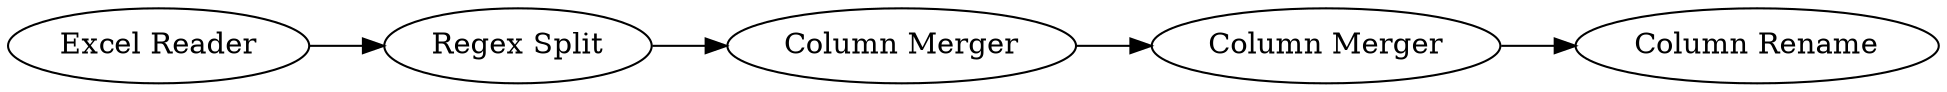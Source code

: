 digraph {
	64 -> 65
	59 -> 2
	2 -> 63
	63 -> 64
	64 [label="Column Merger"]
	65 [label="Column Rename"]
	63 [label="Column Merger"]
	2 [label="Regex Split"]
	59 [label="Excel Reader"]
	rankdir=LR
}
